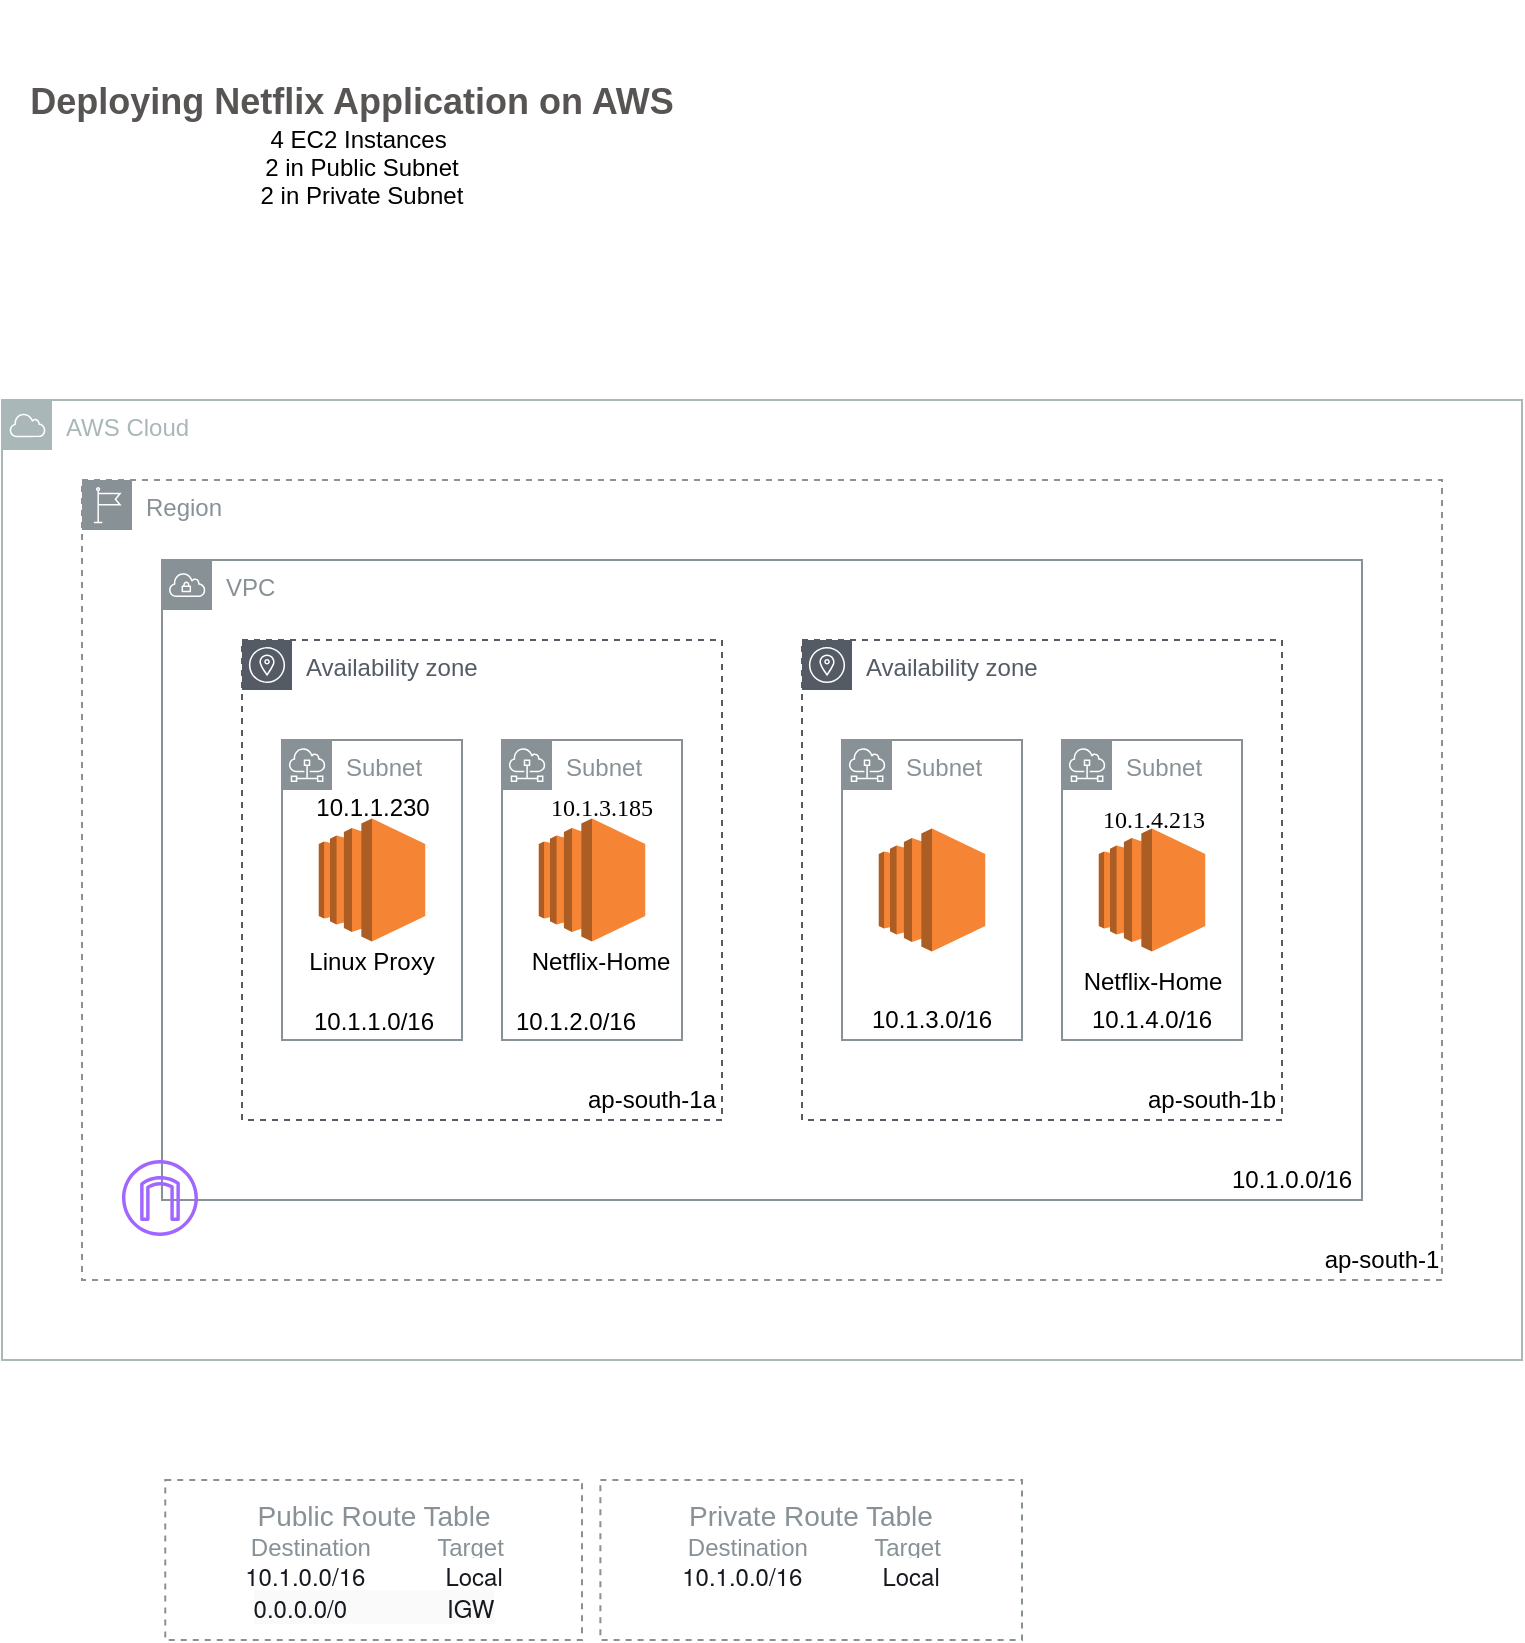 <mxfile version="15.2.9" type="github"><diagram id="ahGj_e_AhfulbQFsEKMv" name="Page-1"><mxGraphModel dx="1447" dy="1967" grid="1" gridSize="10" guides="1" tooltips="1" connect="1" arrows="1" fold="1" page="1" pageScale="1" pageWidth="850" pageHeight="1100" background="none" math="0" shadow="0"><root><mxCell id="0"/><mxCell id="1" parent="0"/><mxCell id="IEJ9uhLLjxrA9NDkAbuZ-2" value="&lt;span class=&quot;JsGRdQ&quot; style=&quot;text-align: left&quot;&gt;&lt;font&gt;&lt;font color=&quot;#595454&quot;&gt;&lt;span style=&quot;font-size: 18px&quot;&gt;&lt;b&gt;Deploying Netflix Application on AWS&amp;nbsp;&amp;nbsp;&lt;/b&gt;&lt;/span&gt;&lt;/font&gt;&lt;br&gt;4 EC2 Instances&amp;nbsp;&lt;br&gt;&lt;/font&gt;&lt;/span&gt;&lt;div&gt;2 in Public Subnet&lt;/div&gt;&lt;div&gt;2 in Private Subnet&lt;/div&gt;&lt;div&gt;&lt;br&gt;&lt;/div&gt;" style="text;html=1;strokeColor=none;fillColor=none;align=center;verticalAlign=middle;whiteSpace=wrap;rounded=0;" vertex="1" parent="1"><mxGeometry x="40" y="-80" width="360" height="160" as="geometry"/></mxCell><mxCell id="IEJ9uhLLjxrA9NDkAbuZ-3" value="AWS Cloud" style="sketch=0;outlineConnect=0;gradientColor=none;html=1;whiteSpace=wrap;fontSize=12;fontStyle=0;shape=mxgraph.aws4.group;grIcon=mxgraph.aws4.group_aws_cloud;strokeColor=#AAB7B8;fillColor=none;verticalAlign=top;align=left;spacingLeft=30;fontColor=#AAB7B8;dashed=0;" vertex="1" parent="1"><mxGeometry x="40" y="120" width="760" height="480" as="geometry"/></mxCell><mxCell id="IEJ9uhLLjxrA9NDkAbuZ-4" value="Region" style="sketch=0;outlineConnect=0;gradientColor=none;html=1;whiteSpace=wrap;fontSize=12;fontStyle=0;shape=mxgraph.aws4.group;grIcon=mxgraph.aws4.group_region;strokeColor=#879196;fillColor=none;verticalAlign=top;align=left;spacingLeft=30;fontColor=#879196;dashed=1;" vertex="1" parent="1"><mxGeometry x="80" y="160" width="680" height="400" as="geometry"/></mxCell><mxCell id="IEJ9uhLLjxrA9NDkAbuZ-5" value="ap-south-1" style="text;html=1;strokeColor=none;fillColor=none;align=center;verticalAlign=middle;whiteSpace=wrap;rounded=0;" vertex="1" parent="1"><mxGeometry x="700" y="540" width="60" height="20" as="geometry"/></mxCell><mxCell id="IEJ9uhLLjxrA9NDkAbuZ-6" value="Availability zone" style="sketch=0;outlineConnect=0;gradientColor=none;html=1;whiteSpace=wrap;fontSize=12;fontStyle=0;shape=mxgraph.aws4.group;grIcon=mxgraph.aws4.group_availability_zone;strokeColor=#545B64;fillColor=none;verticalAlign=top;align=left;spacingLeft=30;fontColor=#545B64;dashed=1;" vertex="1" parent="1"><mxGeometry x="160" y="240" width="240" height="240" as="geometry"/></mxCell><mxCell id="IEJ9uhLLjxrA9NDkAbuZ-7" value="Availability zone" style="sketch=0;outlineConnect=0;gradientColor=none;html=1;whiteSpace=wrap;fontSize=12;fontStyle=0;shape=mxgraph.aws4.group;grIcon=mxgraph.aws4.group_availability_zone;strokeColor=#545B64;fillColor=none;verticalAlign=top;align=left;spacingLeft=30;fontColor=#545B64;dashed=1;" vertex="1" parent="1"><mxGeometry x="440" y="240" width="240" height="240" as="geometry"/></mxCell><mxCell id="IEJ9uhLLjxrA9NDkAbuZ-8" value="ap-south-1a" style="text;html=1;strokeColor=none;fillColor=none;align=center;verticalAlign=middle;whiteSpace=wrap;rounded=0;" vertex="1" parent="1"><mxGeometry x="330" y="460" width="70" height="20" as="geometry"/></mxCell><mxCell id="IEJ9uhLLjxrA9NDkAbuZ-9" value="ap-south-1b" style="text;html=1;strokeColor=none;fillColor=none;align=center;verticalAlign=middle;whiteSpace=wrap;rounded=0;" vertex="1" parent="1"><mxGeometry x="610" y="460" width="70" height="20" as="geometry"/></mxCell><mxCell id="IEJ9uhLLjxrA9NDkAbuZ-10" value="VPC" style="sketch=0;outlineConnect=0;gradientColor=none;html=1;whiteSpace=wrap;fontSize=12;fontStyle=0;shape=mxgraph.aws4.group;grIcon=mxgraph.aws4.group_vpc;strokeColor=#879196;fillColor=none;verticalAlign=top;align=left;spacingLeft=30;fontColor=#879196;dashed=0;" vertex="1" parent="1"><mxGeometry x="120" y="200" width="600" height="320" as="geometry"/></mxCell><mxCell id="IEJ9uhLLjxrA9NDkAbuZ-13" value="10.1.0.0/16" style="text;html=1;strokeColor=none;fillColor=none;align=center;verticalAlign=middle;whiteSpace=wrap;rounded=0;" vertex="1" parent="1"><mxGeometry x="650" y="500" width="70" height="20" as="geometry"/></mxCell><mxCell id="IEJ9uhLLjxrA9NDkAbuZ-15" value="Subnet" style="sketch=0;outlineConnect=0;gradientColor=none;html=1;whiteSpace=wrap;fontSize=12;fontStyle=0;shape=mxgraph.aws4.group;grIcon=mxgraph.aws4.group_subnet;strokeColor=#879196;fillColor=none;verticalAlign=top;align=left;spacingLeft=30;fontColor=#879196;dashed=0;" vertex="1" parent="1"><mxGeometry x="180" y="290" width="90" height="150" as="geometry"/></mxCell><mxCell id="IEJ9uhLLjxrA9NDkAbuZ-16" value="Subnet" style="sketch=0;outlineConnect=0;gradientColor=none;html=1;whiteSpace=wrap;fontSize=12;fontStyle=0;shape=mxgraph.aws4.group;grIcon=mxgraph.aws4.group_subnet;strokeColor=#879196;fillColor=none;verticalAlign=top;align=left;spacingLeft=30;fontColor=#879196;dashed=0;" vertex="1" parent="1"><mxGeometry x="290" y="290" width="90" height="150" as="geometry"/></mxCell><mxCell id="IEJ9uhLLjxrA9NDkAbuZ-17" value="Subnet" style="sketch=0;outlineConnect=0;gradientColor=none;html=1;whiteSpace=wrap;fontSize=12;fontStyle=0;shape=mxgraph.aws4.group;grIcon=mxgraph.aws4.group_subnet;strokeColor=#879196;fillColor=none;verticalAlign=top;align=left;spacingLeft=30;fontColor=#879196;dashed=0;" vertex="1" parent="1"><mxGeometry x="460" y="290" width="90" height="150" as="geometry"/></mxCell><mxCell id="IEJ9uhLLjxrA9NDkAbuZ-18" value="Subnet" style="sketch=0;outlineConnect=0;gradientColor=none;html=1;whiteSpace=wrap;fontSize=12;fontStyle=0;shape=mxgraph.aws4.group;grIcon=mxgraph.aws4.group_subnet;strokeColor=#879196;fillColor=none;verticalAlign=top;align=left;spacingLeft=30;fontColor=#879196;dashed=0;" vertex="1" parent="1"><mxGeometry x="570" y="290" width="90" height="150" as="geometry"/></mxCell><mxCell id="IEJ9uhLLjxrA9NDkAbuZ-19" value="" style="outlineConnect=0;dashed=0;verticalLabelPosition=bottom;verticalAlign=top;align=center;html=1;shape=mxgraph.aws3.ec2;fillColor=#F58534;gradientColor=none;" vertex="1" parent="1"><mxGeometry x="198.38" y="329.25" width="53.25" height="61.5" as="geometry"/></mxCell><mxCell id="IEJ9uhLLjxrA9NDkAbuZ-22" value="" style="outlineConnect=0;dashed=0;verticalLabelPosition=bottom;verticalAlign=top;align=center;html=1;shape=mxgraph.aws3.ec2;fillColor=#F58534;gradientColor=none;" vertex="1" parent="1"><mxGeometry x="308.38" y="329.25" width="53.25" height="61.5" as="geometry"/></mxCell><mxCell id="IEJ9uhLLjxrA9NDkAbuZ-23" value="" style="outlineConnect=0;dashed=0;verticalLabelPosition=bottom;verticalAlign=top;align=center;html=1;shape=mxgraph.aws3.ec2;fillColor=#F58534;gradientColor=none;" vertex="1" parent="1"><mxGeometry x="478.38" y="334.25" width="53.25" height="61.5" as="geometry"/></mxCell><mxCell id="IEJ9uhLLjxrA9NDkAbuZ-24" value="" style="outlineConnect=0;dashed=0;verticalLabelPosition=bottom;verticalAlign=top;align=center;html=1;shape=mxgraph.aws3.ec2;fillColor=#F58534;gradientColor=none;" vertex="1" parent="1"><mxGeometry x="588.38" y="334.25" width="53.25" height="61.5" as="geometry"/></mxCell><mxCell id="IEJ9uhLLjxrA9NDkAbuZ-25" value="Linux Proxy" style="text;html=1;strokeColor=none;fillColor=none;align=center;verticalAlign=middle;whiteSpace=wrap;rounded=0;" vertex="1" parent="1"><mxGeometry x="189.19" y="390.75" width="71.62" height="20" as="geometry"/></mxCell><mxCell id="IEJ9uhLLjxrA9NDkAbuZ-26" value="Netflix-Home" style="text;html=1;strokeColor=none;fillColor=none;align=center;verticalAlign=middle;whiteSpace=wrap;rounded=0;" vertex="1" parent="1"><mxGeometry x="299.19" y="390.75" width="80.81" height="20" as="geometry"/></mxCell><mxCell id="IEJ9uhLLjxrA9NDkAbuZ-27" value="Netflix-Home" style="text;html=1;strokeColor=none;fillColor=none;align=center;verticalAlign=middle;whiteSpace=wrap;rounded=0;" vertex="1" parent="1"><mxGeometry x="574.6" y="400.75" width="80.81" height="20" as="geometry"/></mxCell><mxCell id="IEJ9uhLLjxrA9NDkAbuZ-29" value="10.1.1.0/16" style="text;html=1;strokeColor=none;fillColor=none;align=center;verticalAlign=middle;whiteSpace=wrap;rounded=0;" vertex="1" parent="1"><mxGeometry x="190.81" y="420.75" width="70" height="20" as="geometry"/></mxCell><mxCell id="IEJ9uhLLjxrA9NDkAbuZ-30" value="10.1.2.0/16" style="text;html=1;strokeColor=none;fillColor=none;align=center;verticalAlign=middle;whiteSpace=wrap;rounded=0;" vertex="1" parent="1"><mxGeometry x="291.63" y="420.75" width="70" height="20" as="geometry"/></mxCell><mxCell id="IEJ9uhLLjxrA9NDkAbuZ-31" value="10.1.3.0/16" style="text;html=1;strokeColor=none;fillColor=none;align=center;verticalAlign=middle;whiteSpace=wrap;rounded=0;" vertex="1" parent="1"><mxGeometry x="470" y="420" width="70" height="20" as="geometry"/></mxCell><mxCell id="IEJ9uhLLjxrA9NDkAbuZ-32" value="10.1.4.0/16" style="text;html=1;strokeColor=none;fillColor=none;align=center;verticalAlign=middle;whiteSpace=wrap;rounded=0;" vertex="1" parent="1"><mxGeometry x="580" y="420" width="70" height="20" as="geometry"/></mxCell><mxCell id="IEJ9uhLLjxrA9NDkAbuZ-33" value="10.1.1.230" style="text;html=1;strokeColor=none;fillColor=none;align=center;verticalAlign=middle;whiteSpace=wrap;rounded=0;" vertex="1" parent="1"><mxGeometry x="198.31" y="314.25" width="55" height="20" as="geometry"/></mxCell><mxCell id="IEJ9uhLLjxrA9NDkAbuZ-34" value="&lt;span style=&quot;font-family: &amp;#34;times new roman&amp;#34;&quot;&gt;&lt;font style=&quot;font-size: 12px&quot;&gt;10.1.3.185&lt;/font&gt;&lt;/span&gt;" style="text;html=1;strokeColor=none;fillColor=none;align=center;verticalAlign=middle;whiteSpace=wrap;rounded=0;" vertex="1" parent="1"><mxGeometry x="305.64" y="314.25" width="67.9" height="20" as="geometry"/></mxCell><mxCell id="IEJ9uhLLjxrA9NDkAbuZ-35" value="&lt;span style=&quot;font-family: &amp;#34;times new roman&amp;#34;&quot;&gt;10.1.4.213&lt;/span&gt;" style="text;html=1;strokeColor=none;fillColor=none;align=center;verticalAlign=middle;whiteSpace=wrap;rounded=0;" vertex="1" parent="1"><mxGeometry x="582.1" y="320" width="67.9" height="20" as="geometry"/></mxCell><mxCell id="IEJ9uhLLjxrA9NDkAbuZ-36" value="&lt;font&gt;&lt;font style=&quot;font-size: 14px&quot;&gt;Public Route Table&lt;/font&gt;&lt;br&gt;&amp;nbsp; &amp;nbsp; &amp;nbsp; Destination&amp;nbsp; &amp;nbsp; &amp;nbsp; &amp;nbsp; &amp;nbsp; Target&amp;nbsp; &amp;nbsp; &amp;nbsp;&lt;br&gt;&lt;span style=&quot;font-size: 12px ; color: rgb(22 , 25 , 31) ; font-family: &amp;#34;amazon ember&amp;#34; , &amp;#34;helvetica neue&amp;#34; , &amp;#34;roboto&amp;#34; , &amp;#34;arial&amp;#34; , sans-serif ; background-color: rgb(255 , 255 , 255)&quot;&gt;&lt;font style=&quot;font-size: 12px&quot;&gt;10.1.0.0/16&amp;nbsp; &amp;nbsp; &amp;nbsp; &amp;nbsp; &amp;nbsp; &amp;nbsp; Local&lt;br&gt;&lt;/font&gt;&lt;/span&gt;&lt;span style=&quot;color: rgb(22 , 25 , 31) ; font-family: &amp;#34;amazon ember&amp;#34; , &amp;#34;helvetica neue&amp;#34; , &amp;#34;roboto&amp;#34; , &amp;#34;arial&amp;#34; , sans-serif ; background-color: rgb(250 , 250 , 250)&quot;&gt;&lt;font style=&quot;font-size: 12px&quot;&gt;0.0.0.0/0&amp;nbsp; &amp;nbsp; &amp;nbsp; &amp;nbsp; &amp;nbsp; &amp;nbsp; &amp;nbsp; &amp;nbsp;IGW&lt;/font&gt;&lt;/span&gt;&lt;span style=&quot;font-size: 12px ; color: rgb(22 , 25 , 31) ; font-family: &amp;#34;amazon ember&amp;#34; , &amp;#34;helvetica neue&amp;#34; , &amp;#34;roboto&amp;#34; , &amp;#34;arial&amp;#34; , sans-serif ; background-color: rgb(255 , 255 , 255)&quot;&gt;&lt;font style=&quot;font-size: 12px&quot;&gt;&lt;br&gt;&lt;/font&gt;&lt;/span&gt;&lt;/font&gt;" style="outlineConnect=0;gradientColor=none;html=1;whiteSpace=wrap;fontSize=12;fontStyle=0;strokeColor=#879196;fillColor=none;verticalAlign=top;align=center;fontColor=#879196;dashed=1;spacingTop=3;" vertex="1" parent="1"><mxGeometry x="121.63" y="660" width="208.37" height="80" as="geometry"/></mxCell><mxCell id="IEJ9uhLLjxrA9NDkAbuZ-37" value="&lt;font&gt;&lt;font style=&quot;font-size: 14px&quot;&gt;Private Route Table&lt;/font&gt;&lt;br&gt;&amp;nbsp; &amp;nbsp; &amp;nbsp; Destination&amp;nbsp; &amp;nbsp; &amp;nbsp; &amp;nbsp; &amp;nbsp; Target&amp;nbsp; &amp;nbsp; &amp;nbsp;&lt;br&gt;&lt;span style=&quot;font-size: 12px ; color: rgb(22 , 25 , 31) ; font-family: &amp;#34;amazon ember&amp;#34; , &amp;#34;helvetica neue&amp;#34; , &amp;#34;roboto&amp;#34; , &amp;#34;arial&amp;#34; , sans-serif ; background-color: rgb(255 , 255 , 255)&quot;&gt;&lt;font style=&quot;font-size: 12px&quot;&gt;10.1.0.0/16&amp;nbsp; &amp;nbsp; &amp;nbsp; &amp;nbsp; &amp;nbsp; &amp;nbsp; Local&lt;/font&gt;&lt;/span&gt;&lt;/font&gt;" style="outlineConnect=0;gradientColor=none;html=1;whiteSpace=wrap;fontSize=12;fontStyle=0;strokeColor=#879196;fillColor=none;verticalAlign=top;align=center;fontColor=#879196;dashed=1;spacingTop=3;" vertex="1" parent="1"><mxGeometry x="339.19" y="660" width="210.81" height="80" as="geometry"/></mxCell><mxCell id="IEJ9uhLLjxrA9NDkAbuZ-38" value="" style="sketch=0;outlineConnect=0;fontColor=#232F3E;gradientColor=none;fillColor=#A166FF;strokeColor=none;dashed=0;verticalLabelPosition=bottom;verticalAlign=top;align=center;html=1;fontSize=12;fontStyle=0;aspect=fixed;pointerEvents=1;shape=mxgraph.aws4.internet_gateway;" vertex="1" parent="1"><mxGeometry x="100" y="500" width="38" height="38" as="geometry"/></mxCell></root></mxGraphModel></diagram></mxfile>